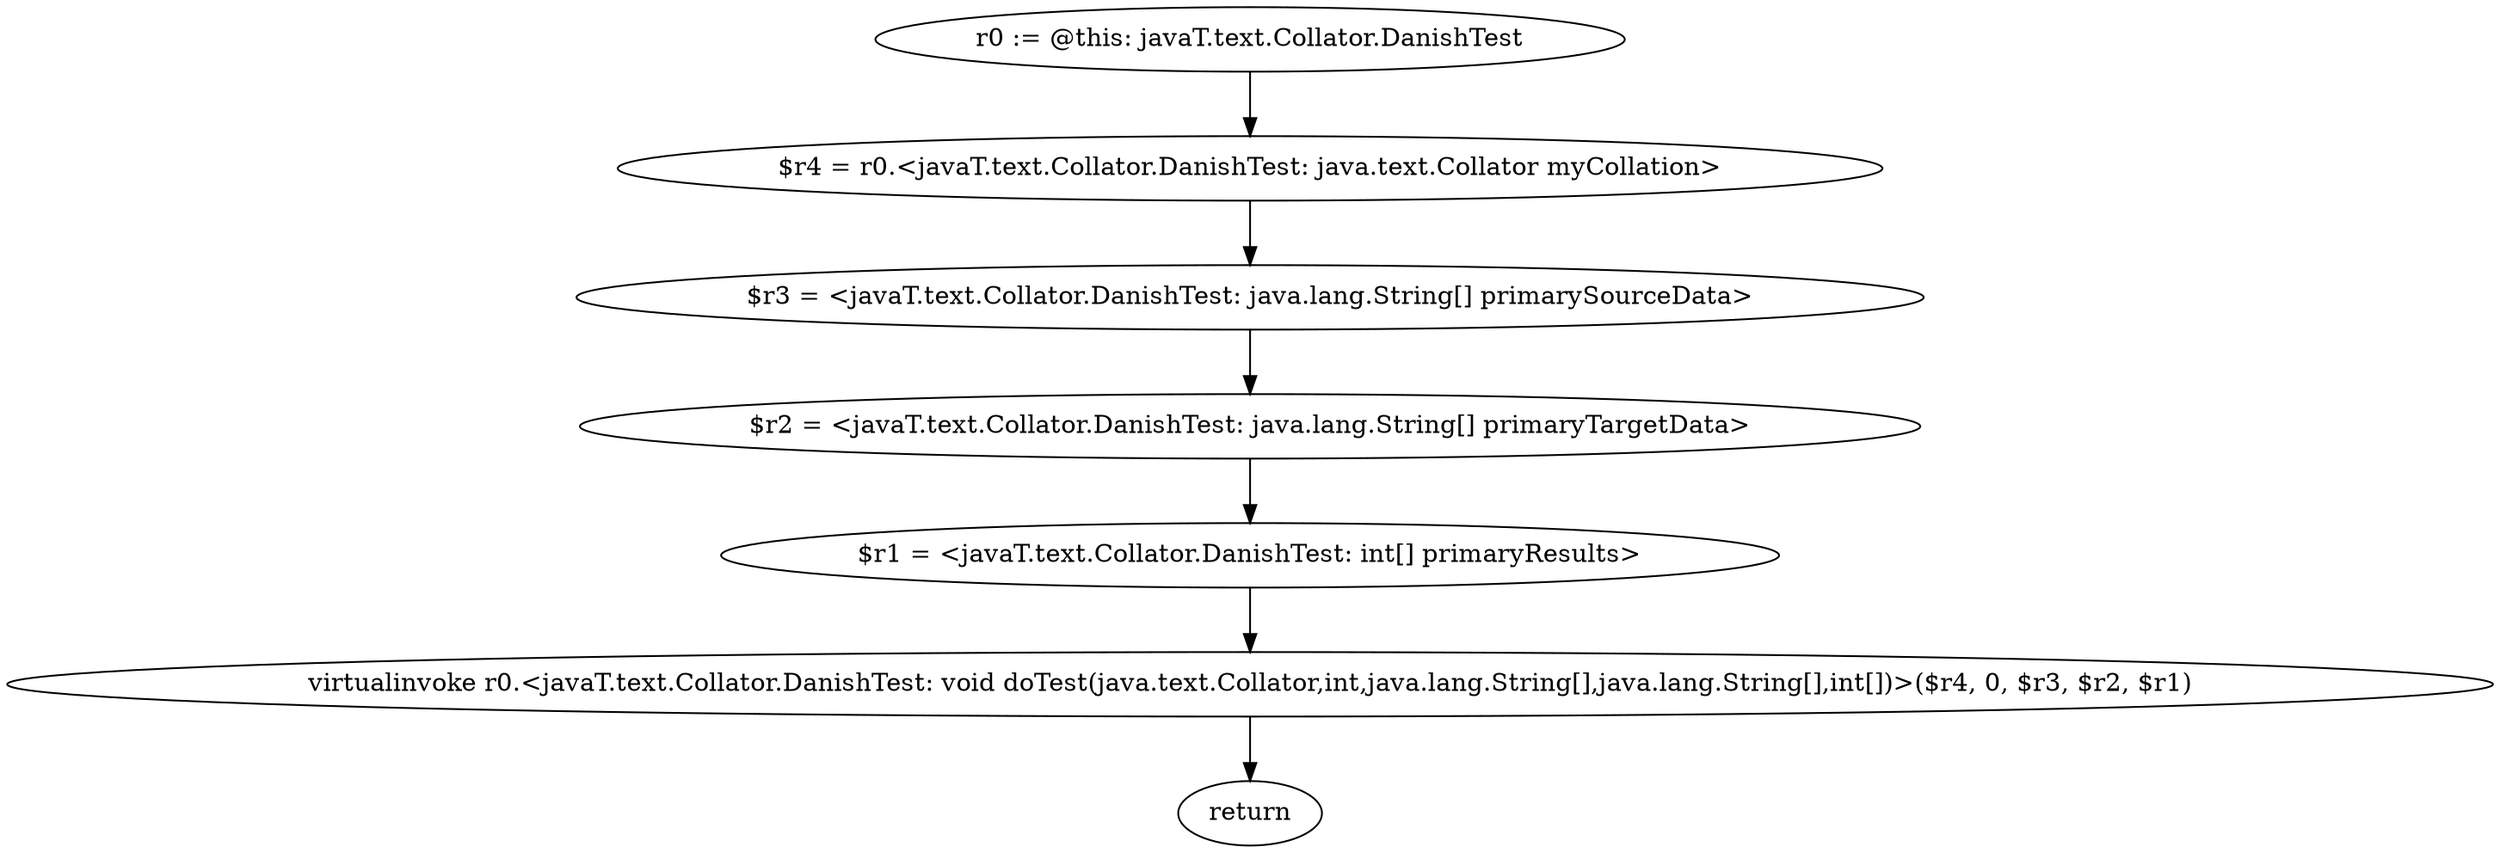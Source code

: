 digraph "unitGraph" {
    "r0 := @this: javaT.text.Collator.DanishTest"
    "$r4 = r0.<javaT.text.Collator.DanishTest: java.text.Collator myCollation>"
    "$r3 = <javaT.text.Collator.DanishTest: java.lang.String[] primarySourceData>"
    "$r2 = <javaT.text.Collator.DanishTest: java.lang.String[] primaryTargetData>"
    "$r1 = <javaT.text.Collator.DanishTest: int[] primaryResults>"
    "virtualinvoke r0.<javaT.text.Collator.DanishTest: void doTest(java.text.Collator,int,java.lang.String[],java.lang.String[],int[])>($r4, 0, $r3, $r2, $r1)"
    "return"
    "r0 := @this: javaT.text.Collator.DanishTest"->"$r4 = r0.<javaT.text.Collator.DanishTest: java.text.Collator myCollation>";
    "$r4 = r0.<javaT.text.Collator.DanishTest: java.text.Collator myCollation>"->"$r3 = <javaT.text.Collator.DanishTest: java.lang.String[] primarySourceData>";
    "$r3 = <javaT.text.Collator.DanishTest: java.lang.String[] primarySourceData>"->"$r2 = <javaT.text.Collator.DanishTest: java.lang.String[] primaryTargetData>";
    "$r2 = <javaT.text.Collator.DanishTest: java.lang.String[] primaryTargetData>"->"$r1 = <javaT.text.Collator.DanishTest: int[] primaryResults>";
    "$r1 = <javaT.text.Collator.DanishTest: int[] primaryResults>"->"virtualinvoke r0.<javaT.text.Collator.DanishTest: void doTest(java.text.Collator,int,java.lang.String[],java.lang.String[],int[])>($r4, 0, $r3, $r2, $r1)";
    "virtualinvoke r0.<javaT.text.Collator.DanishTest: void doTest(java.text.Collator,int,java.lang.String[],java.lang.String[],int[])>($r4, 0, $r3, $r2, $r1)"->"return";
}
